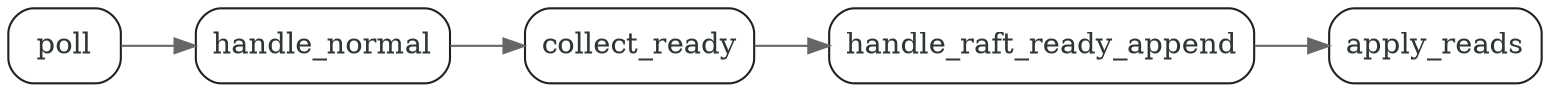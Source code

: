 #include "styles.h"
digraph tikv_apply_read_states {
  node[shape=box;style="rounded";color="#1c2123";fontcolor="#2f3638"];
  edge[color=gray40];
  newrank=true;
  rankdir=LR;
  poll -> handle_normal -> collect_ready -> handle_raft_ready_append -> apply_reads;
}
